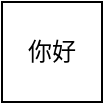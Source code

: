 <mxfile version="13.5.4" type="github"><diagram id="N9qn5t1N0LAQYnU9Blfg" name="Page-1"><mxGraphModel dx="1038" dy="580" grid="1" gridSize="10" guides="1" tooltips="1" connect="1" arrows="1" fold="1" page="1" pageScale="1" pageWidth="827" pageHeight="1169" math="0" shadow="0"><root><mxCell id="0"/><mxCell id="1" parent="0"/><mxCell id="CVa_D13eeU9jsL44rONH-1" value="你好" style="whiteSpace=wrap;html=1;aspect=fixed;" vertex="1" parent="1"><mxGeometry x="130" y="80" width="50" height="50" as="geometry"/></mxCell></root></mxGraphModel></diagram></mxfile>